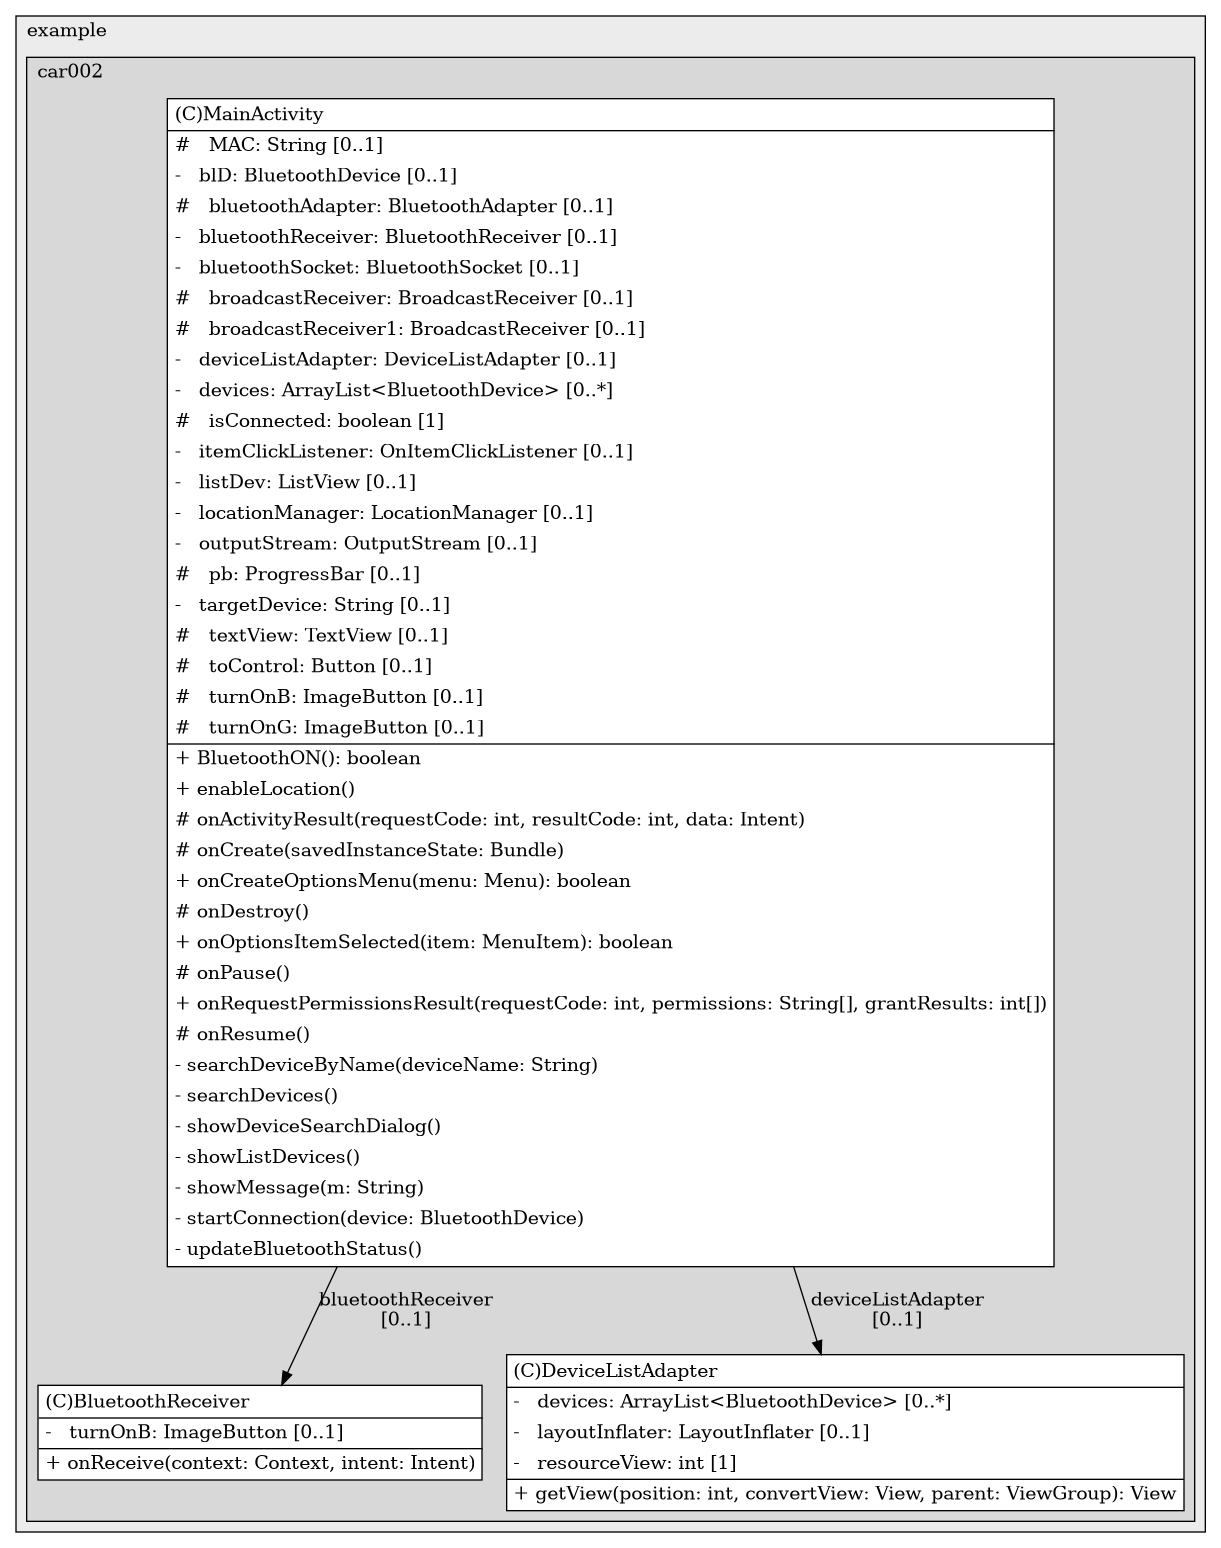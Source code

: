 @startuml

/' diagram meta data start
config=StructureConfiguration;
{
  "projectClassification": {
    "searchMode": "OpenProject", // OpenProject, AllProjects
    "includedProjects": "",
    "pathEndKeywords": "*.impl",
    "isClientPath": "",
    "isClientName": "",
    "isTestPath": "",
    "isTestName": "",
    "isMappingPath": "",
    "isMappingName": "",
    "isDataAccessPath": "",
    "isDataAccessName": "",
    "isDataStructurePath": "",
    "isDataStructureName": "",
    "isInterfaceStructuresPath": "",
    "isInterfaceStructuresName": "",
    "isEntryPointPath": "",
    "isEntryPointName": "",
    "treatFinalFieldsAsMandatory": false
  },
  "graphRestriction": {
    "classPackageExcludeFilter": "",
    "classPackageIncludeFilter": "",
    "classNameExcludeFilter": "",
    "classNameIncludeFilter": "",
    "methodNameExcludeFilter": "",
    "methodNameIncludeFilter": "",
    "removeByInheritance": "", // inheritance/annotation based filtering is done in a second step
    "removeByAnnotation": "",
    "removeByClassPackage": "", // cleanup the graph after inheritance/annotation based filtering is done
    "removeByClassName": "",
    "cutMappings": false,
    "cutEnum": true,
    "cutTests": true,
    "cutClient": true,
    "cutDataAccess": false,
    "cutInterfaceStructures": false,
    "cutDataStructures": false,
    "cutGetterAndSetter": true,
    "cutConstructors": true
  },
  "graphTraversal": {
    "forwardDepth": 6,
    "backwardDepth": 6,
    "classPackageExcludeFilter": "",
    "classPackageIncludeFilter": "",
    "classNameExcludeFilter": "",
    "classNameIncludeFilter": "",
    "methodNameExcludeFilter": "",
    "methodNameIncludeFilter": "",
    "hideMappings": false,
    "hideDataStructures": false,
    "hidePrivateMethods": true,
    "hideInterfaceCalls": true, // indirection: implementation -> interface (is hidden) -> implementation
    "onlyShowApplicationEntryPoints": false, // root node is included
    "useMethodCallsForStructureDiagram": "ForwardOnly" // ForwardOnly, BothDirections, No
  },
  "details": {
    "aggregation": "GroupByClass", // ByClass, GroupByClass, None
    "showClassGenericTypes": true,
    "showMethods": true,
    "showMethodParameterNames": true,
    "showMethodParameterTypes": true,
    "showMethodReturnType": true,
    "showPackageLevels": 2,
    "showDetailedClassStructure": true
  },
  "rootClass": "com.example.car002.MainActivity",
  "extensionCallbackMethod": "" // qualified.class.name#methodName - signature: public static String method(String)
}
diagram meta data end '/



digraph g {
    rankdir="TB"
    splines=polyline
    

'nodes 
subgraph cluster_1322970774 { 
   	label=example
	labeljust=l
	fillcolor="#ececec"
	style=filled
   
   subgraph cluster_766754078 { 
   	label=car002
	labeljust=l
	fillcolor="#d8d8d8"
	style=filled
   
   BluetoothReceiver15107823[
	label=<<TABLE BORDER="1" CELLBORDER="0" CELLPADDING="4" CELLSPACING="0">
<TR><TD ALIGN="LEFT" >(C)BluetoothReceiver</TD></TR>
<HR/>
<TR><TD ALIGN="LEFT" >-   turnOnB: ImageButton [0..1]</TD></TR>
<HR/>
<TR><TD ALIGN="LEFT" >+ onReceive(context: Context, intent: Intent)</TD></TR>
</TABLE>>
	style=filled
	margin=0
	shape=plaintext
	fillcolor="#FFFFFF"
];

DeviceListAdapter15107823[
	label=<<TABLE BORDER="1" CELLBORDER="0" CELLPADDING="4" CELLSPACING="0">
<TR><TD ALIGN="LEFT" >(C)DeviceListAdapter</TD></TR>
<HR/>
<TR><TD ALIGN="LEFT" >-   devices: ArrayList&lt;BluetoothDevice&gt; [0..*]</TD></TR>
<TR><TD ALIGN="LEFT" >-   layoutInflater: LayoutInflater [0..1]</TD></TR>
<TR><TD ALIGN="LEFT" >-   resourceView: int [1]</TD></TR>
<HR/>
<TR><TD ALIGN="LEFT" >+ getView(position: int, convertView: View, parent: ViewGroup): View</TD></TR>
</TABLE>>
	style=filled
	margin=0
	shape=plaintext
	fillcolor="#FFFFFF"
];

MainActivity15107823[
	label=<<TABLE BORDER="1" CELLBORDER="0" CELLPADDING="4" CELLSPACING="0">
<TR><TD ALIGN="LEFT" >(C)MainActivity</TD></TR>
<HR/>
<TR><TD ALIGN="LEFT" >#   MAC: String [0..1]</TD></TR>
<TR><TD ALIGN="LEFT" >-   blD: BluetoothDevice [0..1]</TD></TR>
<TR><TD ALIGN="LEFT" >#   bluetoothAdapter: BluetoothAdapter [0..1]</TD></TR>
<TR><TD ALIGN="LEFT" >-   bluetoothReceiver: BluetoothReceiver [0..1]</TD></TR>
<TR><TD ALIGN="LEFT" >-   bluetoothSocket: BluetoothSocket [0..1]</TD></TR>
<TR><TD ALIGN="LEFT" >#   broadcastReceiver: BroadcastReceiver [0..1]</TD></TR>
<TR><TD ALIGN="LEFT" >#   broadcastReceiver1: BroadcastReceiver [0..1]</TD></TR>
<TR><TD ALIGN="LEFT" >-   deviceListAdapter: DeviceListAdapter [0..1]</TD></TR>
<TR><TD ALIGN="LEFT" >-   devices: ArrayList&lt;BluetoothDevice&gt; [0..*]</TD></TR>
<TR><TD ALIGN="LEFT" >#   isConnected: boolean [1]</TD></TR>
<TR><TD ALIGN="LEFT" >-   itemClickListener: OnItemClickListener [0..1]</TD></TR>
<TR><TD ALIGN="LEFT" >-   listDev: ListView [0..1]</TD></TR>
<TR><TD ALIGN="LEFT" >-   locationManager: LocationManager [0..1]</TD></TR>
<TR><TD ALIGN="LEFT" >-   outputStream: OutputStream [0..1]</TD></TR>
<TR><TD ALIGN="LEFT" >#   pb: ProgressBar [0..1]</TD></TR>
<TR><TD ALIGN="LEFT" >-   targetDevice: String [0..1]</TD></TR>
<TR><TD ALIGN="LEFT" >#   textView: TextView [0..1]</TD></TR>
<TR><TD ALIGN="LEFT" >#   toControl: Button [0..1]</TD></TR>
<TR><TD ALIGN="LEFT" >#   turnOnB: ImageButton [0..1]</TD></TR>
<TR><TD ALIGN="LEFT" >#   turnOnG: ImageButton [0..1]</TD></TR>
<HR/>
<TR><TD ALIGN="LEFT" >+ BluetoothON(): boolean</TD></TR>
<TR><TD ALIGN="LEFT" >+ enableLocation()</TD></TR>
<TR><TD ALIGN="LEFT" ># onActivityResult(requestCode: int, resultCode: int, data: Intent)</TD></TR>
<TR><TD ALIGN="LEFT" ># onCreate(savedInstanceState: Bundle)</TD></TR>
<TR><TD ALIGN="LEFT" >+ onCreateOptionsMenu(menu: Menu): boolean</TD></TR>
<TR><TD ALIGN="LEFT" ># onDestroy()</TD></TR>
<TR><TD ALIGN="LEFT" >+ onOptionsItemSelected(item: MenuItem): boolean</TD></TR>
<TR><TD ALIGN="LEFT" ># onPause()</TD></TR>
<TR><TD ALIGN="LEFT" >+ onRequestPermissionsResult(requestCode: int, permissions: String[], grantResults: int[])</TD></TR>
<TR><TD ALIGN="LEFT" ># onResume()</TD></TR>
<TR><TD ALIGN="LEFT" >- searchDeviceByName(deviceName: String)</TD></TR>
<TR><TD ALIGN="LEFT" >- searchDevices()</TD></TR>
<TR><TD ALIGN="LEFT" >- showDeviceSearchDialog()</TD></TR>
<TR><TD ALIGN="LEFT" >- showListDevices()</TD></TR>
<TR><TD ALIGN="LEFT" >- showMessage(m: String)</TD></TR>
<TR><TD ALIGN="LEFT" >- startConnection(device: BluetoothDevice)</TD></TR>
<TR><TD ALIGN="LEFT" >- updateBluetoothStatus()</TD></TR>
</TABLE>>
	style=filled
	margin=0
	shape=plaintext
	fillcolor="#FFFFFF"
];
} 
} 

'edges    
MainActivity15107823 -> BluetoothReceiver15107823[label="bluetoothReceiver
[0..1]"];
MainActivity15107823 -> DeviceListAdapter15107823[label="deviceListAdapter
[0..1]"];
    
}
@enduml